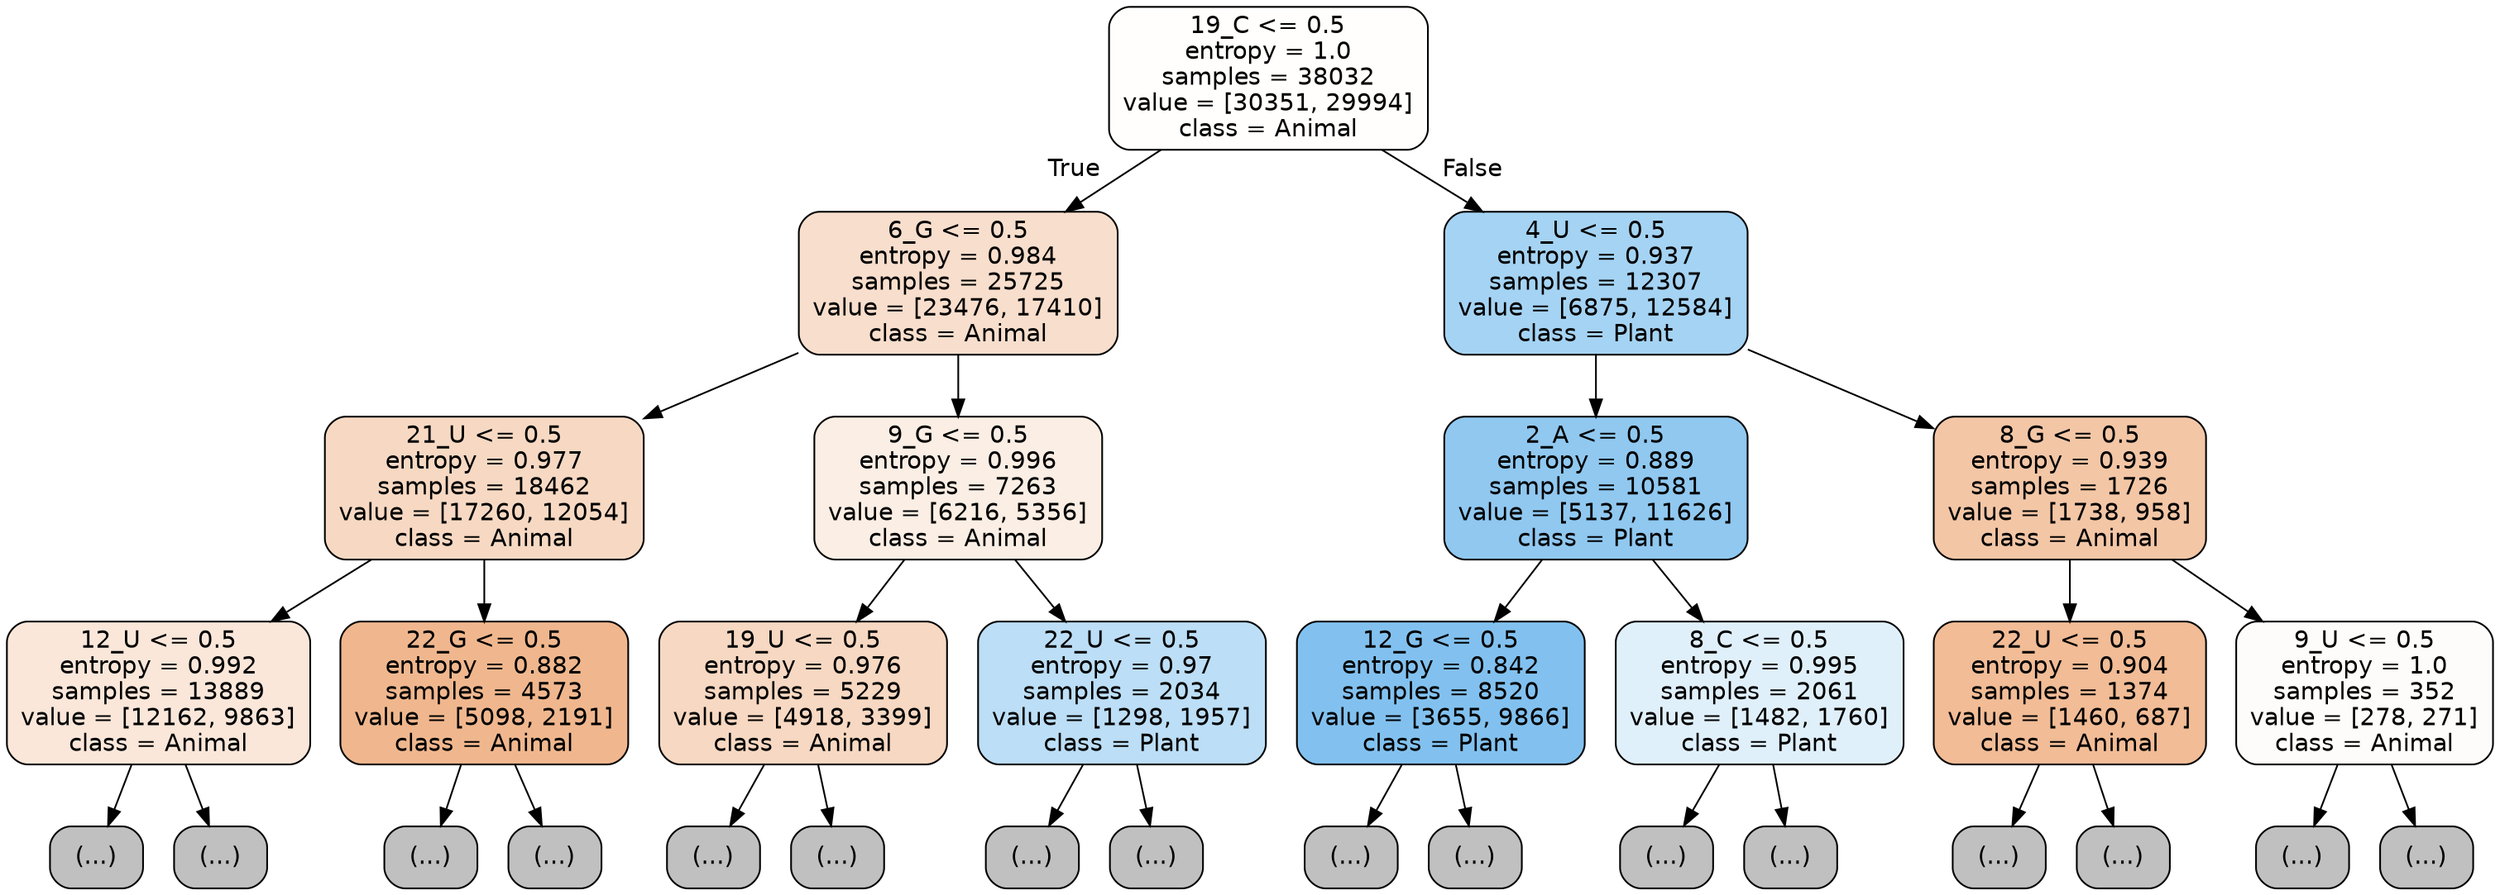 digraph Tree {
node [shape=box, style="filled, rounded", color="black", fontname="helvetica"] ;
edge [fontname="helvetica"] ;
0 [label="19_C <= 0.5\nentropy = 1.0\nsamples = 38032\nvalue = [30351, 29994]\nclass = Animal", fillcolor="#fffefd"] ;
1 [label="6_G <= 0.5\nentropy = 0.984\nsamples = 25725\nvalue = [23476, 17410]\nclass = Animal", fillcolor="#f8decc"] ;
0 -> 1 [labeldistance=2.5, labelangle=45, headlabel="True"] ;
2 [label="21_U <= 0.5\nentropy = 0.977\nsamples = 18462\nvalue = [17260, 12054]\nclass = Animal", fillcolor="#f7d9c3"] ;
1 -> 2 ;
3 [label="12_U <= 0.5\nentropy = 0.992\nsamples = 13889\nvalue = [12162, 9863]\nclass = Animal", fillcolor="#fae7da"] ;
2 -> 3 ;
4 [label="(...)", fillcolor="#C0C0C0"] ;
3 -> 4 ;
5275 [label="(...)", fillcolor="#C0C0C0"] ;
3 -> 5275 ;
7306 [label="22_G <= 0.5\nentropy = 0.882\nsamples = 4573\nvalue = [5098, 2191]\nclass = Animal", fillcolor="#f0b78e"] ;
2 -> 7306 ;
7307 [label="(...)", fillcolor="#C0C0C0"] ;
7306 -> 7307 ;
8942 [label="(...)", fillcolor="#C0C0C0"] ;
7306 -> 8942 ;
9235 [label="9_G <= 0.5\nentropy = 0.996\nsamples = 7263\nvalue = [6216, 5356]\nclass = Animal", fillcolor="#fbeee4"] ;
1 -> 9235 ;
9236 [label="19_U <= 0.5\nentropy = 0.976\nsamples = 5229\nvalue = [4918, 3399]\nclass = Animal", fillcolor="#f7d8c2"] ;
9235 -> 9236 ;
9237 [label="(...)", fillcolor="#C0C0C0"] ;
9236 -> 9237 ;
10916 [label="(...)", fillcolor="#C0C0C0"] ;
9236 -> 10916 ;
11839 [label="22_U <= 0.5\nentropy = 0.97\nsamples = 2034\nvalue = [1298, 1957]\nclass = Plant", fillcolor="#bcdef6"] ;
9235 -> 11839 ;
11840 [label="(...)", fillcolor="#C0C0C0"] ;
11839 -> 11840 ;
12705 [label="(...)", fillcolor="#C0C0C0"] ;
11839 -> 12705 ;
12808 [label="4_U <= 0.5\nentropy = 0.937\nsamples = 12307\nvalue = [6875, 12584]\nclass = Plant", fillcolor="#a5d3f3"] ;
0 -> 12808 [labeldistance=2.5, labelangle=-45, headlabel="False"] ;
12809 [label="2_A <= 0.5\nentropy = 0.889\nsamples = 10581\nvalue = [5137, 11626]\nclass = Plant", fillcolor="#90c8f0"] ;
12808 -> 12809 ;
12810 [label="12_G <= 0.5\nentropy = 0.842\nsamples = 8520\nvalue = [3655, 9866]\nclass = Plant", fillcolor="#82c1ef"] ;
12809 -> 12810 ;
12811 [label="(...)", fillcolor="#C0C0C0"] ;
12810 -> 12811 ;
14702 [label="(...)", fillcolor="#C0C0C0"] ;
12810 -> 14702 ;
15343 [label="8_C <= 0.5\nentropy = 0.995\nsamples = 2061\nvalue = [1482, 1760]\nclass = Plant", fillcolor="#e0f0fb"] ;
12809 -> 15343 ;
15344 [label="(...)", fillcolor="#C0C0C0"] ;
15343 -> 15344 ;
15953 [label="(...)", fillcolor="#C0C0C0"] ;
15343 -> 15953 ;
16086 [label="8_G <= 0.5\nentropy = 0.939\nsamples = 1726\nvalue = [1738, 958]\nclass = Animal", fillcolor="#f3c6a6"] ;
12808 -> 16086 ;
16087 [label="22_U <= 0.5\nentropy = 0.904\nsamples = 1374\nvalue = [1460, 687]\nclass = Animal", fillcolor="#f1bc96"] ;
16086 -> 16087 ;
16088 [label="(...)", fillcolor="#C0C0C0"] ;
16087 -> 16088 ;
16709 [label="(...)", fillcolor="#C0C0C0"] ;
16087 -> 16709 ;
16790 [label="9_U <= 0.5\nentropy = 1.0\nsamples = 352\nvalue = [278, 271]\nclass = Animal", fillcolor="#fefcfa"] ;
16086 -> 16790 ;
16791 [label="(...)", fillcolor="#C0C0C0"] ;
16790 -> 16791 ;
16974 [label="(...)", fillcolor="#C0C0C0"] ;
16790 -> 16974 ;
}